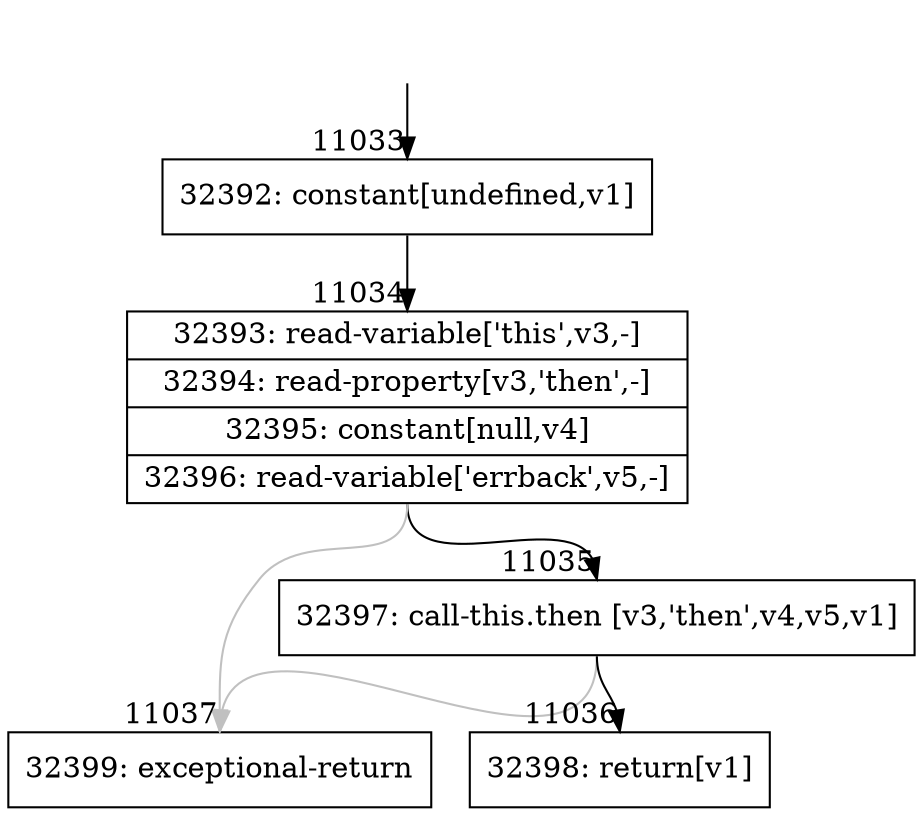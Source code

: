 digraph {
rankdir="TD"
BB_entry813[shape=none,label=""];
BB_entry813 -> BB11033 [tailport=s, headport=n, headlabel="    11033"]
BB11033 [shape=record label="{32392: constant[undefined,v1]}" ] 
BB11033 -> BB11034 [tailport=s, headport=n, headlabel="      11034"]
BB11034 [shape=record label="{32393: read-variable['this',v3,-]|32394: read-property[v3,'then',-]|32395: constant[null,v4]|32396: read-variable['errback',v5,-]}" ] 
BB11034 -> BB11035 [tailport=s, headport=n, headlabel="      11035"]
BB11034 -> BB11037 [tailport=s, headport=n, color=gray, headlabel="      11037"]
BB11035 [shape=record label="{32397: call-this.then [v3,'then',v4,v5,v1]}" ] 
BB11035 -> BB11036 [tailport=s, headport=n, headlabel="      11036"]
BB11035 -> BB11037 [tailport=s, headport=n, color=gray]
BB11036 [shape=record label="{32398: return[v1]}" ] 
BB11037 [shape=record label="{32399: exceptional-return}" ] 
//#$~ 15499
}
